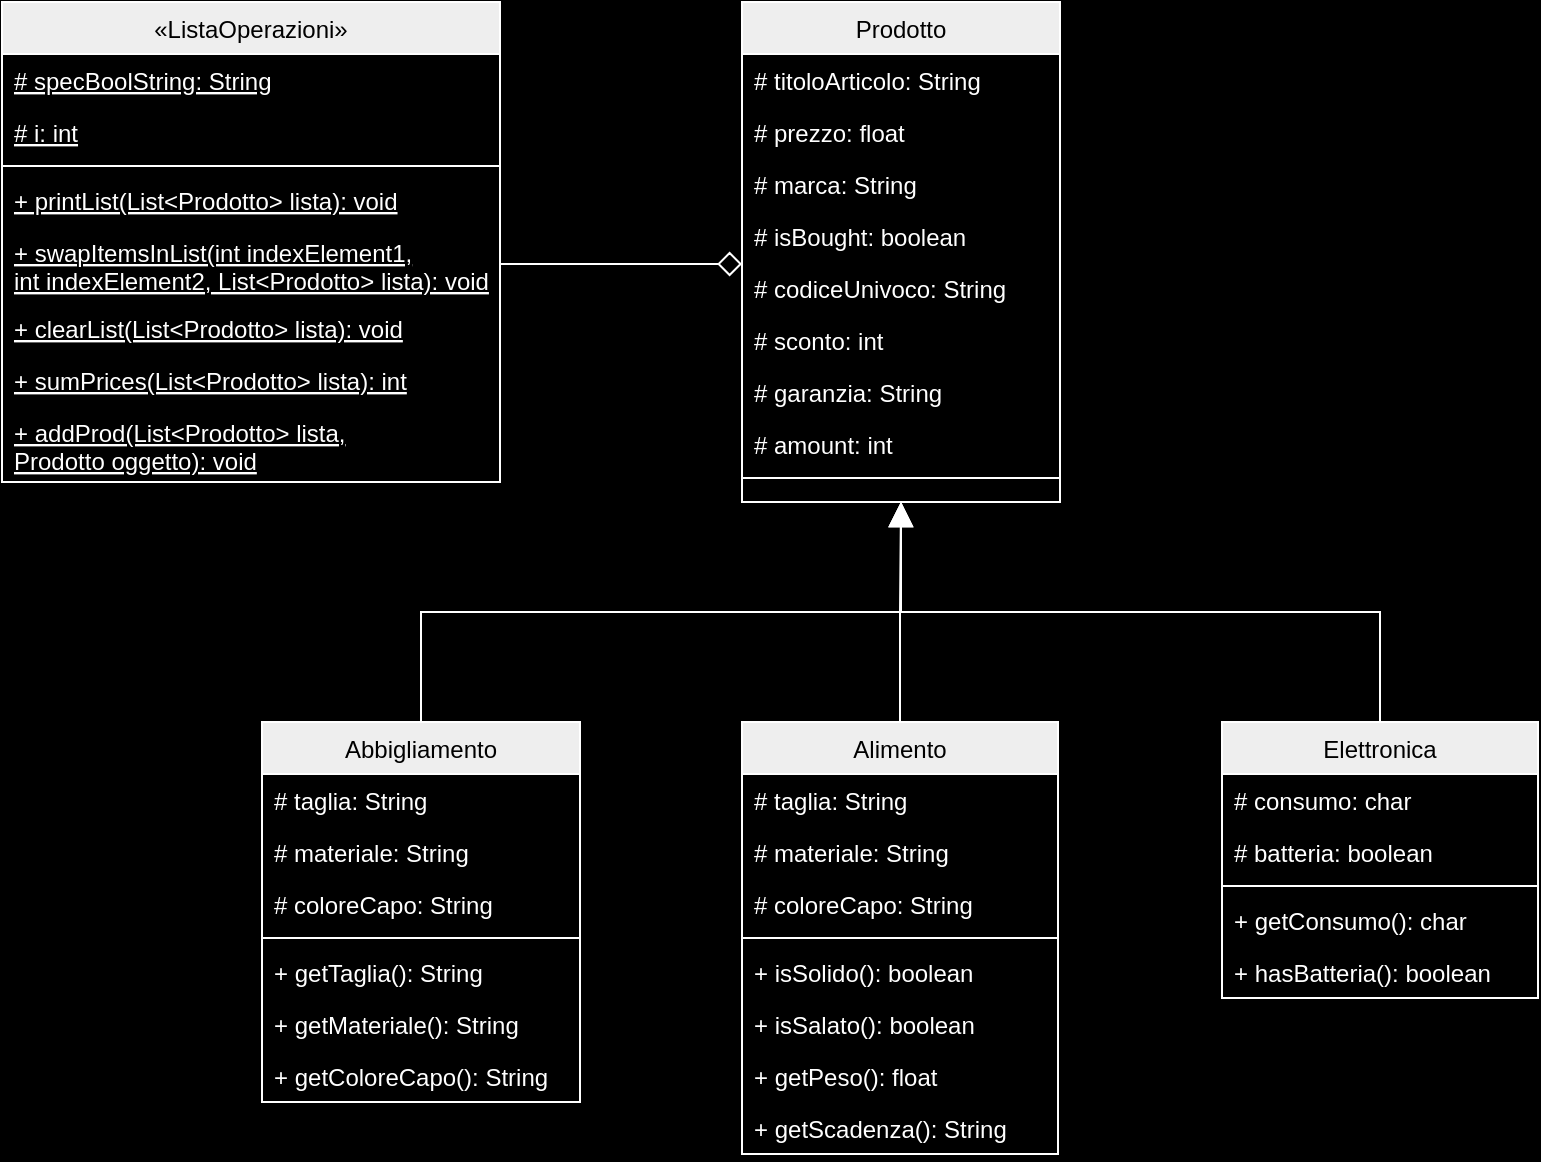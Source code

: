 <mxfile version="25.0.3" pages="2">
  <diagram id="C5RBs43oDa-KdzZeNtuy" name="Page-1">
    <mxGraphModel dx="1434" dy="784" grid="0" gridSize="10" guides="1" tooltips="1" connect="1" arrows="1" fold="1" page="1" pageScale="1" pageWidth="827" pageHeight="1169" background="#000000" math="0" shadow="0">
      <root>
        <mxCell id="WIyWlLk6GJQsqaUBKTNV-0" />
        <mxCell id="WIyWlLk6GJQsqaUBKTNV-1" parent="WIyWlLk6GJQsqaUBKTNV-0" />
        <mxCell id="cco_EYm3_aqh7Sbk0D8X-5" value="Prodotto" style="swimlane;fontStyle=0;align=center;verticalAlign=top;childLayout=stackLayout;horizontal=1;startSize=26;horizontalStack=0;resizeParent=1;resizeLast=0;collapsible=1;marginBottom=0;rounded=0;shadow=0;strokeWidth=1;labelBackgroundColor=none;fillColor=#EEEEEE;strokeColor=#FFFFFF;fontColor=#000000;" parent="WIyWlLk6GJQsqaUBKTNV-1" vertex="1">
          <mxGeometry x="401" y="40" width="159" height="250" as="geometry">
            <mxRectangle x="230" y="140" width="160" height="26" as="alternateBounds" />
          </mxGeometry>
        </mxCell>
        <mxCell id="cco_EYm3_aqh7Sbk0D8X-6" value="# titoloArticolo: String&#xa;" style="text;align=left;verticalAlign=top;spacingLeft=4;spacingRight=4;overflow=hidden;rotatable=0;points=[[0,0.5],[1,0.5]];portConstraint=eastwest;rounded=0;labelBackgroundColor=none;fontColor=#FFFFFF;" parent="cco_EYm3_aqh7Sbk0D8X-5" vertex="1">
          <mxGeometry y="26" width="159" height="26" as="geometry" />
        </mxCell>
        <mxCell id="cco_EYm3_aqh7Sbk0D8X-7" value="# prezzo: float&#xa;" style="text;align=left;verticalAlign=top;spacingLeft=4;spacingRight=4;overflow=hidden;rotatable=0;points=[[0,0.5],[1,0.5]];portConstraint=eastwest;rounded=0;labelBackgroundColor=none;fontColor=#FFFFFF;" parent="cco_EYm3_aqh7Sbk0D8X-5" vertex="1">
          <mxGeometry y="52" width="159" height="26" as="geometry" />
        </mxCell>
        <mxCell id="cco_EYm3_aqh7Sbk0D8X-11" value="# marca: String&#xa;" style="text;align=left;verticalAlign=top;spacingLeft=4;spacingRight=4;overflow=hidden;rotatable=0;points=[[0,0.5],[1,0.5]];portConstraint=eastwest;rounded=0;labelBackgroundColor=none;fontColor=#FFFFFF;" parent="cco_EYm3_aqh7Sbk0D8X-5" vertex="1">
          <mxGeometry y="78" width="159" height="26" as="geometry" />
        </mxCell>
        <mxCell id="cco_EYm3_aqh7Sbk0D8X-10" value="# isBought: boolean&#xa;" style="text;align=left;verticalAlign=top;spacingLeft=4;spacingRight=4;overflow=hidden;rotatable=0;points=[[0,0.5],[1,0.5]];portConstraint=eastwest;rounded=0;labelBackgroundColor=none;fontColor=#FFFFFF;" parent="cco_EYm3_aqh7Sbk0D8X-5" vertex="1">
          <mxGeometry y="104" width="159" height="26" as="geometry" />
        </mxCell>
        <mxCell id="cco_EYm3_aqh7Sbk0D8X-12" value="# codiceUnivoco: String&#xa;" style="text;align=left;verticalAlign=top;spacingLeft=4;spacingRight=4;overflow=hidden;rotatable=0;points=[[0,0.5],[1,0.5]];portConstraint=eastwest;rounded=0;labelBackgroundColor=none;fontColor=#FFFFFF;" parent="cco_EYm3_aqh7Sbk0D8X-5" vertex="1">
          <mxGeometry y="130" width="159" height="26" as="geometry" />
        </mxCell>
        <mxCell id="cco_EYm3_aqh7Sbk0D8X-13" value="# sconto: int&#xa;" style="text;align=left;verticalAlign=top;spacingLeft=4;spacingRight=4;overflow=hidden;rotatable=0;points=[[0,0.5],[1,0.5]];portConstraint=eastwest;rounded=0;labelBackgroundColor=none;fontColor=#FFFFFF;" parent="cco_EYm3_aqh7Sbk0D8X-5" vertex="1">
          <mxGeometry y="156" width="159" height="26" as="geometry" />
        </mxCell>
        <mxCell id="cco_EYm3_aqh7Sbk0D8X-14" value="# garanzia: String&#xa;" style="text;align=left;verticalAlign=top;spacingLeft=4;spacingRight=4;overflow=hidden;rotatable=0;points=[[0,0.5],[1,0.5]];portConstraint=eastwest;rounded=0;labelBackgroundColor=none;fontColor=#FFFFFF;" parent="cco_EYm3_aqh7Sbk0D8X-5" vertex="1">
          <mxGeometry y="182" width="159" height="26" as="geometry" />
        </mxCell>
        <mxCell id="cco_EYm3_aqh7Sbk0D8X-15" value="# amount: int&#xa;&#xa;" style="text;align=left;verticalAlign=top;spacingLeft=4;spacingRight=4;overflow=hidden;rotatable=0;points=[[0,0.5],[1,0.5]];portConstraint=eastwest;rounded=0;labelBackgroundColor=none;fontColor=#FFFFFF;" parent="cco_EYm3_aqh7Sbk0D8X-5" vertex="1">
          <mxGeometry y="208" width="159" height="26" as="geometry" />
        </mxCell>
        <mxCell id="cco_EYm3_aqh7Sbk0D8X-8" value="" style="line;html=1;strokeWidth=1;align=left;verticalAlign=middle;spacingTop=-1;spacingLeft=3;spacingRight=3;rotatable=0;labelPosition=right;points=[];portConstraint=eastwest;rounded=0;labelBackgroundColor=none;fillColor=#EEEEEE;strokeColor=#FFFFFF;fontColor=#FFFFFF;" parent="cco_EYm3_aqh7Sbk0D8X-5" vertex="1">
          <mxGeometry y="234" width="159" height="8" as="geometry" />
        </mxCell>
        <mxCell id="cco_EYm3_aqh7Sbk0D8X-16" value="«ListaOperazioni»" style="swimlane;fontStyle=0;align=center;verticalAlign=top;childLayout=stackLayout;horizontal=1;startSize=26;horizontalStack=0;resizeParent=1;resizeLast=0;collapsible=1;marginBottom=0;rounded=0;shadow=0;strokeWidth=1;labelBackgroundColor=none;fillColor=#EEEEEE;strokeColor=#FFFFFF;fontColor=#000000;" parent="WIyWlLk6GJQsqaUBKTNV-1" vertex="1">
          <mxGeometry x="31" y="40" width="249" height="240" as="geometry">
            <mxRectangle x="230" y="140" width="160" height="26" as="alternateBounds" />
          </mxGeometry>
        </mxCell>
        <mxCell id="cco_EYm3_aqh7Sbk0D8X-17" value="# specBoolString: String&#xa;" style="text;align=left;verticalAlign=top;spacingLeft=4;spacingRight=4;overflow=hidden;rotatable=0;points=[[0,0.5],[1,0.5]];portConstraint=eastwest;fontStyle=4;rounded=0;labelBackgroundColor=none;fontColor=#FFFFFF;" parent="cco_EYm3_aqh7Sbk0D8X-16" vertex="1">
          <mxGeometry y="26" width="249" height="26" as="geometry" />
        </mxCell>
        <mxCell id="cco_EYm3_aqh7Sbk0D8X-18" value="# i: int&#xa;" style="text;align=left;verticalAlign=top;spacingLeft=4;spacingRight=4;overflow=hidden;rotatable=0;points=[[0,0.5],[1,0.5]];portConstraint=eastwest;fontStyle=4;rounded=0;labelBackgroundColor=none;fontColor=#FFFFFF;" parent="cco_EYm3_aqh7Sbk0D8X-16" vertex="1">
          <mxGeometry y="52" width="249" height="26" as="geometry" />
        </mxCell>
        <mxCell id="cco_EYm3_aqh7Sbk0D8X-25" value="" style="line;html=1;strokeWidth=1;align=left;verticalAlign=middle;spacingTop=-1;spacingLeft=3;spacingRight=3;rotatable=0;labelPosition=right;points=[];portConstraint=eastwest;rounded=0;labelBackgroundColor=none;fillColor=#EEEEEE;strokeColor=#FFFFFF;fontColor=#FFFFFF;" parent="cco_EYm3_aqh7Sbk0D8X-16" vertex="1">
          <mxGeometry y="78" width="249" height="8" as="geometry" />
        </mxCell>
        <mxCell id="cco_EYm3_aqh7Sbk0D8X-26" value="+ printList(List&lt;Prodotto&gt; lista): void&#xa;" style="text;align=left;verticalAlign=top;spacingLeft=4;spacingRight=4;overflow=hidden;rotatable=0;points=[[0,0.5],[1,0.5]];portConstraint=eastwest;fontStyle=4;rounded=0;labelBackgroundColor=none;fontColor=#FFFFFF;" parent="cco_EYm3_aqh7Sbk0D8X-16" vertex="1">
          <mxGeometry y="86" width="249" height="26" as="geometry" />
        </mxCell>
        <mxCell id="cco_EYm3_aqh7Sbk0D8X-28" value="+ swapItemsInList(int indexElement1, &#xa;int indexElement2, List&lt;Prodotto&gt; lista): void&#xa;" style="text;align=left;verticalAlign=top;spacingLeft=4;spacingRight=4;overflow=hidden;rotatable=0;points=[[0,0.5],[1,0.5]];portConstraint=eastwest;fontStyle=4;rounded=0;labelBackgroundColor=none;fontColor=#FFFFFF;" parent="cco_EYm3_aqh7Sbk0D8X-16" vertex="1">
          <mxGeometry y="112" width="249" height="38" as="geometry" />
        </mxCell>
        <mxCell id="cco_EYm3_aqh7Sbk0D8X-29" value="+ clearList(List&lt;Prodotto&gt; lista): void&#xa;" style="text;align=left;verticalAlign=top;spacingLeft=4;spacingRight=4;overflow=hidden;rotatable=0;points=[[0,0.5],[1,0.5]];portConstraint=eastwest;fontStyle=4;rounded=0;labelBackgroundColor=none;fontColor=#FFFFFF;" parent="cco_EYm3_aqh7Sbk0D8X-16" vertex="1">
          <mxGeometry y="150" width="249" height="26" as="geometry" />
        </mxCell>
        <mxCell id="cco_EYm3_aqh7Sbk0D8X-30" value="+ sumPrices(List&lt;Prodotto&gt; lista): int&#xa;" style="text;align=left;verticalAlign=top;spacingLeft=4;spacingRight=4;overflow=hidden;rotatable=0;points=[[0,0.5],[1,0.5]];portConstraint=eastwest;fontStyle=4;rounded=0;labelBackgroundColor=none;fontColor=#FFFFFF;" parent="cco_EYm3_aqh7Sbk0D8X-16" vertex="1">
          <mxGeometry y="176" width="249" height="26" as="geometry" />
        </mxCell>
        <mxCell id="cco_EYm3_aqh7Sbk0D8X-31" value="+ addProd(List&lt;Prodotto&gt; lista,&#xa;Prodotto oggetto): void&#xa;" style="text;align=left;verticalAlign=top;spacingLeft=4;spacingRight=4;overflow=hidden;rotatable=0;points=[[0,0.5],[1,0.5]];portConstraint=eastwest;fontStyle=4;rounded=0;labelBackgroundColor=none;fontColor=#FFFFFF;" parent="cco_EYm3_aqh7Sbk0D8X-16" vertex="1">
          <mxGeometry y="202" width="249" height="38" as="geometry" />
        </mxCell>
        <mxCell id="cco_EYm3_aqh7Sbk0D8X-78" style="edgeStyle=elbowEdgeStyle;rounded=0;orthogonalLoop=1;jettySize=auto;html=1;exitX=0.5;exitY=0;exitDx=0;exitDy=0;endSize=10;endArrow=block;endFill=1;elbow=vertical;labelBackgroundColor=none;fontColor=#FFFFFF;strokeColor=#FFFFFF;" parent="WIyWlLk6GJQsqaUBKTNV-1" source="cco_EYm3_aqh7Sbk0D8X-32" target="cco_EYm3_aqh7Sbk0D8X-5" edge="1">
          <mxGeometry relative="1" as="geometry" />
        </mxCell>
        <mxCell id="cco_EYm3_aqh7Sbk0D8X-32" value="Abbigliamento" style="swimlane;fontStyle=0;align=center;verticalAlign=top;childLayout=stackLayout;horizontal=1;startSize=26;horizontalStack=0;resizeParent=1;resizeLast=0;collapsible=1;marginBottom=0;rounded=0;shadow=0;strokeWidth=1;labelBackgroundColor=none;fillColor=#EEEEEE;strokeColor=#FFFFFF;fontColor=#000000;" parent="WIyWlLk6GJQsqaUBKTNV-1" vertex="1">
          <mxGeometry x="161" y="400" width="159" height="190" as="geometry">
            <mxRectangle x="230" y="140" width="160" height="26" as="alternateBounds" />
          </mxGeometry>
        </mxCell>
        <mxCell id="cco_EYm3_aqh7Sbk0D8X-33" value="# taglia: String&#xa;" style="text;align=left;verticalAlign=top;spacingLeft=4;spacingRight=4;overflow=hidden;rotatable=0;points=[[0,0.5],[1,0.5]];portConstraint=eastwest;rounded=0;labelBackgroundColor=none;fontColor=#FFFFFF;" parent="cco_EYm3_aqh7Sbk0D8X-32" vertex="1">
          <mxGeometry y="26" width="159" height="26" as="geometry" />
        </mxCell>
        <mxCell id="cco_EYm3_aqh7Sbk0D8X-42" value="# materiale: String&#xa;" style="text;align=left;verticalAlign=top;spacingLeft=4;spacingRight=4;overflow=hidden;rotatable=0;points=[[0,0.5],[1,0.5]];portConstraint=eastwest;rounded=0;labelBackgroundColor=none;fontColor=#FFFFFF;" parent="cco_EYm3_aqh7Sbk0D8X-32" vertex="1">
          <mxGeometry y="52" width="159" height="26" as="geometry" />
        </mxCell>
        <mxCell id="cco_EYm3_aqh7Sbk0D8X-43" value="# coloreCapo: String&#xa;" style="text;align=left;verticalAlign=top;spacingLeft=4;spacingRight=4;overflow=hidden;rotatable=0;points=[[0,0.5],[1,0.5]];portConstraint=eastwest;rounded=0;labelBackgroundColor=none;fontColor=#FFFFFF;" parent="cco_EYm3_aqh7Sbk0D8X-32" vertex="1">
          <mxGeometry y="78" width="159" height="26" as="geometry" />
        </mxCell>
        <mxCell id="cco_EYm3_aqh7Sbk0D8X-41" value="" style="line;html=1;strokeWidth=1;align=left;verticalAlign=middle;spacingTop=-1;spacingLeft=3;spacingRight=3;rotatable=0;labelPosition=right;points=[];portConstraint=eastwest;rounded=0;labelBackgroundColor=none;fillColor=#EEEEEE;strokeColor=#FFFFFF;fontColor=#FFFFFF;" parent="cco_EYm3_aqh7Sbk0D8X-32" vertex="1">
          <mxGeometry y="104" width="159" height="8" as="geometry" />
        </mxCell>
        <mxCell id="cco_EYm3_aqh7Sbk0D8X-44" value="+ getTaglia(): String&#xa;" style="text;align=left;verticalAlign=top;spacingLeft=4;spacingRight=4;overflow=hidden;rotatable=0;points=[[0,0.5],[1,0.5]];portConstraint=eastwest;rounded=0;labelBackgroundColor=none;fontColor=#FFFFFF;" parent="cco_EYm3_aqh7Sbk0D8X-32" vertex="1">
          <mxGeometry y="112" width="159" height="26" as="geometry" />
        </mxCell>
        <mxCell id="cco_EYm3_aqh7Sbk0D8X-45" value="+ getMateriale(): String&#xa;" style="text;align=left;verticalAlign=top;spacingLeft=4;spacingRight=4;overflow=hidden;rotatable=0;points=[[0,0.5],[1,0.5]];portConstraint=eastwest;rounded=0;labelBackgroundColor=none;fontColor=#FFFFFF;" parent="cco_EYm3_aqh7Sbk0D8X-32" vertex="1">
          <mxGeometry y="138" width="159" height="26" as="geometry" />
        </mxCell>
        <mxCell id="cco_EYm3_aqh7Sbk0D8X-46" value="+ getColoreCapo(): String&#xa;" style="text;align=left;verticalAlign=top;spacingLeft=4;spacingRight=4;overflow=hidden;rotatable=0;points=[[0,0.5],[1,0.5]];portConstraint=eastwest;rounded=0;labelBackgroundColor=none;fontColor=#FFFFFF;" parent="cco_EYm3_aqh7Sbk0D8X-32" vertex="1">
          <mxGeometry y="164" width="159" height="26" as="geometry" />
        </mxCell>
        <mxCell id="cco_EYm3_aqh7Sbk0D8X-76" style="edgeStyle=elbowEdgeStyle;rounded=0;orthogonalLoop=1;jettySize=auto;html=1;exitX=0.5;exitY=0;exitDx=0;exitDy=0;endSize=10;elbow=vertical;endArrow=block;endFill=1;labelBackgroundColor=none;fontColor=#FFFFFF;strokeColor=#FFFFFF;" parent="WIyWlLk6GJQsqaUBKTNV-1" source="cco_EYm3_aqh7Sbk0D8X-47" target="cco_EYm3_aqh7Sbk0D8X-5" edge="1">
          <mxGeometry relative="1" as="geometry" />
        </mxCell>
        <mxCell id="cco_EYm3_aqh7Sbk0D8X-47" value="Alimento" style="swimlane;fontStyle=0;align=center;verticalAlign=top;childLayout=stackLayout;horizontal=1;startSize=26;horizontalStack=0;resizeParent=1;resizeLast=0;collapsible=1;marginBottom=0;rounded=0;shadow=0;strokeWidth=1;labelBackgroundColor=none;fillColor=#EEEEEE;strokeColor=#FFFFFF;fontColor=#000000;" parent="WIyWlLk6GJQsqaUBKTNV-1" vertex="1">
          <mxGeometry x="401" y="400" width="158" height="216" as="geometry">
            <mxRectangle x="230" y="140" width="160" height="26" as="alternateBounds" />
          </mxGeometry>
        </mxCell>
        <mxCell id="cco_EYm3_aqh7Sbk0D8X-48" value="# taglia: String&#xa;" style="text;align=left;verticalAlign=top;spacingLeft=4;spacingRight=4;overflow=hidden;rotatable=0;points=[[0,0.5],[1,0.5]];portConstraint=eastwest;rounded=0;labelBackgroundColor=none;fontColor=#FFFFFF;" parent="cco_EYm3_aqh7Sbk0D8X-47" vertex="1">
          <mxGeometry y="26" width="158" height="26" as="geometry" />
        </mxCell>
        <mxCell id="cco_EYm3_aqh7Sbk0D8X-49" value="# materiale: String&#xa;" style="text;align=left;verticalAlign=top;spacingLeft=4;spacingRight=4;overflow=hidden;rotatable=0;points=[[0,0.5],[1,0.5]];portConstraint=eastwest;rounded=0;labelBackgroundColor=none;fontColor=#FFFFFF;" parent="cco_EYm3_aqh7Sbk0D8X-47" vertex="1">
          <mxGeometry y="52" width="158" height="26" as="geometry" />
        </mxCell>
        <mxCell id="cco_EYm3_aqh7Sbk0D8X-50" value="# coloreCapo: String&#xa;" style="text;align=left;verticalAlign=top;spacingLeft=4;spacingRight=4;overflow=hidden;rotatable=0;points=[[0,0.5],[1,0.5]];portConstraint=eastwest;rounded=0;labelBackgroundColor=none;fontColor=#FFFFFF;" parent="cco_EYm3_aqh7Sbk0D8X-47" vertex="1">
          <mxGeometry y="78" width="158" height="26" as="geometry" />
        </mxCell>
        <mxCell id="cco_EYm3_aqh7Sbk0D8X-51" value="" style="line;html=1;strokeWidth=1;align=left;verticalAlign=middle;spacingTop=-1;spacingLeft=3;spacingRight=3;rotatable=0;labelPosition=right;points=[];portConstraint=eastwest;rounded=0;labelBackgroundColor=none;fillColor=#EEEEEE;strokeColor=#FFFFFF;fontColor=#FFFFFF;" parent="cco_EYm3_aqh7Sbk0D8X-47" vertex="1">
          <mxGeometry y="104" width="158" height="8" as="geometry" />
        </mxCell>
        <mxCell id="cco_EYm3_aqh7Sbk0D8X-52" value="+ isSolido(): boolean&#xa;" style="text;align=left;verticalAlign=top;spacingLeft=4;spacingRight=4;overflow=hidden;rotatable=0;points=[[0,0.5],[1,0.5]];portConstraint=eastwest;rounded=0;labelBackgroundColor=none;fontColor=#FFFFFF;" parent="cco_EYm3_aqh7Sbk0D8X-47" vertex="1">
          <mxGeometry y="112" width="158" height="26" as="geometry" />
        </mxCell>
        <mxCell id="cco_EYm3_aqh7Sbk0D8X-53" value="+ isSalato(): boolean&#xa;" style="text;align=left;verticalAlign=top;spacingLeft=4;spacingRight=4;overflow=hidden;rotatable=0;points=[[0,0.5],[1,0.5]];portConstraint=eastwest;rounded=0;labelBackgroundColor=none;fontColor=#FFFFFF;" parent="cco_EYm3_aqh7Sbk0D8X-47" vertex="1">
          <mxGeometry y="138" width="158" height="26" as="geometry" />
        </mxCell>
        <mxCell id="cco_EYm3_aqh7Sbk0D8X-54" value="+ getPeso(): float&#xa;" style="text;align=left;verticalAlign=top;spacingLeft=4;spacingRight=4;overflow=hidden;rotatable=0;points=[[0,0.5],[1,0.5]];portConstraint=eastwest;rounded=0;labelBackgroundColor=none;fontColor=#FFFFFF;" parent="cco_EYm3_aqh7Sbk0D8X-47" vertex="1">
          <mxGeometry y="164" width="158" height="26" as="geometry" />
        </mxCell>
        <mxCell id="cco_EYm3_aqh7Sbk0D8X-55" value="+ getScadenza(): String&#xa;" style="text;align=left;verticalAlign=top;spacingLeft=4;spacingRight=4;overflow=hidden;rotatable=0;points=[[0,0.5],[1,0.5]];portConstraint=eastwest;rounded=0;labelBackgroundColor=none;fontColor=#FFFFFF;" parent="cco_EYm3_aqh7Sbk0D8X-47" vertex="1">
          <mxGeometry y="190" width="158" height="26" as="geometry" />
        </mxCell>
        <mxCell id="cco_EYm3_aqh7Sbk0D8X-77" style="edgeStyle=elbowEdgeStyle;rounded=0;orthogonalLoop=1;jettySize=auto;html=1;exitX=0.5;exitY=0;exitDx=0;exitDy=0;elbow=vertical;endSize=10;endArrow=block;endFill=1;labelBackgroundColor=none;fontColor=#FFFFFF;strokeColor=#FFFFFF;" parent="WIyWlLk6GJQsqaUBKTNV-1" source="cco_EYm3_aqh7Sbk0D8X-65" target="cco_EYm3_aqh7Sbk0D8X-5" edge="1">
          <mxGeometry relative="1" as="geometry" />
        </mxCell>
        <mxCell id="cco_EYm3_aqh7Sbk0D8X-65" value="Elettronica" style="swimlane;fontStyle=0;align=center;verticalAlign=top;childLayout=stackLayout;horizontal=1;startSize=26;horizontalStack=0;resizeParent=1;resizeLast=0;collapsible=1;marginBottom=0;rounded=0;shadow=0;strokeWidth=1;labelBackgroundColor=none;fillColor=#EEEEEE;strokeColor=#FFFFFF;fontColor=#000000;" parent="WIyWlLk6GJQsqaUBKTNV-1" vertex="1">
          <mxGeometry x="641" y="400" width="158" height="138" as="geometry">
            <mxRectangle x="230" y="140" width="160" height="26" as="alternateBounds" />
          </mxGeometry>
        </mxCell>
        <mxCell id="cco_EYm3_aqh7Sbk0D8X-66" value="# consumo: char&#xa;" style="text;align=left;verticalAlign=top;spacingLeft=4;spacingRight=4;overflow=hidden;rotatable=0;points=[[0,0.5],[1,0.5]];portConstraint=eastwest;rounded=0;labelBackgroundColor=none;fontColor=#FFFFFF;" parent="cco_EYm3_aqh7Sbk0D8X-65" vertex="1">
          <mxGeometry y="26" width="158" height="26" as="geometry" />
        </mxCell>
        <mxCell id="cco_EYm3_aqh7Sbk0D8X-67" value="# batteria: boolean&#xa;" style="text;align=left;verticalAlign=top;spacingLeft=4;spacingRight=4;overflow=hidden;rotatable=0;points=[[0,0.5],[1,0.5]];portConstraint=eastwest;rounded=0;labelBackgroundColor=none;fontColor=#FFFFFF;" parent="cco_EYm3_aqh7Sbk0D8X-65" vertex="1">
          <mxGeometry y="52" width="158" height="26" as="geometry" />
        </mxCell>
        <mxCell id="cco_EYm3_aqh7Sbk0D8X-69" value="" style="line;html=1;strokeWidth=1;align=left;verticalAlign=middle;spacingTop=-1;spacingLeft=3;spacingRight=3;rotatable=0;labelPosition=right;points=[];portConstraint=eastwest;rounded=0;labelBackgroundColor=none;fillColor=#EEEEEE;strokeColor=#FFFFFF;fontColor=#FFFFFF;" parent="cco_EYm3_aqh7Sbk0D8X-65" vertex="1">
          <mxGeometry y="78" width="158" height="8" as="geometry" />
        </mxCell>
        <mxCell id="cco_EYm3_aqh7Sbk0D8X-70" value="+ getConsumo(): char&#xa;" style="text;align=left;verticalAlign=top;spacingLeft=4;spacingRight=4;overflow=hidden;rotatable=0;points=[[0,0.5],[1,0.5]];portConstraint=eastwest;rounded=0;labelBackgroundColor=none;fontColor=#FFFFFF;" parent="cco_EYm3_aqh7Sbk0D8X-65" vertex="1">
          <mxGeometry y="86" width="158" height="26" as="geometry" />
        </mxCell>
        <mxCell id="cco_EYm3_aqh7Sbk0D8X-71" value="+ hasBatteria(): boolean&#xa;" style="text;align=left;verticalAlign=top;spacingLeft=4;spacingRight=4;overflow=hidden;rotatable=0;points=[[0,0.5],[1,0.5]];portConstraint=eastwest;rounded=0;labelBackgroundColor=none;fontColor=#FFFFFF;" parent="cco_EYm3_aqh7Sbk0D8X-65" vertex="1">
          <mxGeometry y="112" width="158" height="26" as="geometry" />
        </mxCell>
        <mxCell id="cco_EYm3_aqh7Sbk0D8X-79" style="edgeStyle=elbowEdgeStyle;rounded=0;orthogonalLoop=1;jettySize=auto;html=1;exitX=1;exitY=0.5;exitDx=0;exitDy=0;endSize=10;endArrow=diamond;endFill=0;labelBackgroundColor=none;fontColor=#FFFFFF;strokeColor=#FFFFFF;" parent="WIyWlLk6GJQsqaUBKTNV-1" source="cco_EYm3_aqh7Sbk0D8X-28" target="cco_EYm3_aqh7Sbk0D8X-5" edge="1">
          <mxGeometry relative="1" as="geometry">
            <Array as="points">
              <mxPoint x="341" y="171" />
            </Array>
          </mxGeometry>
        </mxCell>
      </root>
    </mxGraphModel>
  </diagram>
  <diagram id="NjEieY4lS6B91ZlMhUKH" name="Pagina-2">
    <mxGraphModel dx="1434" dy="784" grid="0" gridSize="10" guides="1" tooltips="1" connect="1" arrows="1" fold="1" page="1" pageScale="1" pageWidth="1200" pageHeight="2000" math="0" shadow="0">
      <root>
        <mxCell id="0" />
        <mxCell id="1" parent="0" />
      </root>
    </mxGraphModel>
  </diagram>
</mxfile>
